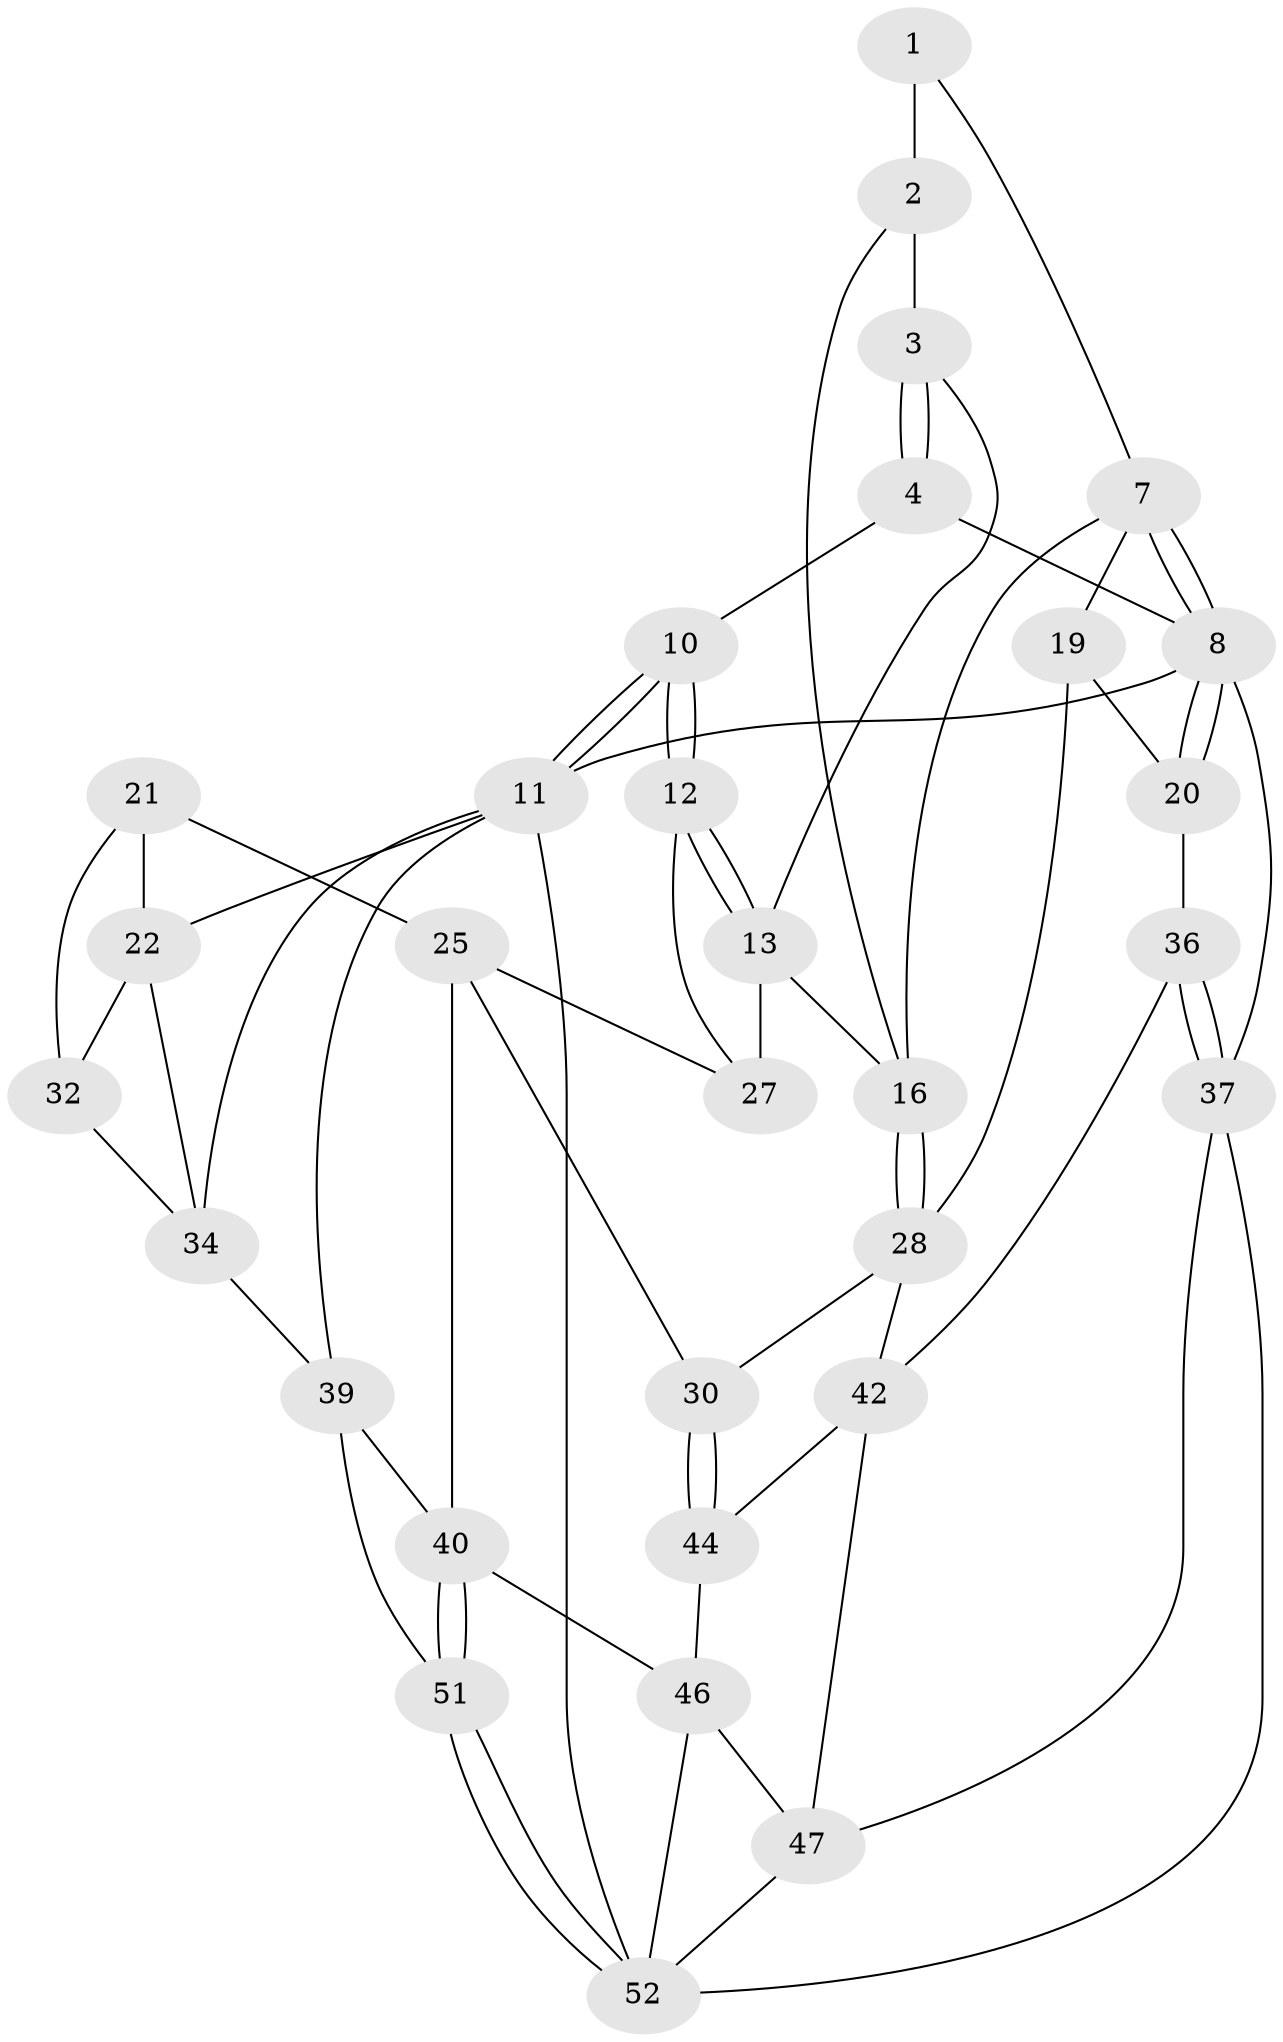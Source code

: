 // original degree distribution, {3: 0.07547169811320754, 4: 0.18867924528301888, 5: 0.5283018867924528, 6: 0.20754716981132076}
// Generated by graph-tools (version 1.1) at 2025/42/03/06/25 10:42:36]
// undirected, 31 vertices, 67 edges
graph export_dot {
graph [start="1"]
  node [color=gray90,style=filled];
  1 [pos="+0.16334717519029754+0",super="+6"];
  2 [pos="+0.2582381654979003+0.07475948915859099",super="+15"];
  3 [pos="+0.3061490647423757+0.02657969425925399"];
  4 [pos="+0.42642425943071616+0",super="+5"];
  7 [pos="+0.14400099240842382+0.11197906743067394",super="+18"];
  8 [pos="+0+0.035560552994681964",super="+9"];
  10 [pos="+0.4405413740723935+0"];
  11 [pos="+1+0",super="+33"];
  12 [pos="+0.5115696047403518+0.11169601172773261",super="+23"];
  13 [pos="+0.5105137076454374+0.11572661242129154",super="+14"];
  16 [pos="+0.33356893367396123+0.3007784397807469",super="+17"];
  19 [pos="+0.1088628867210228+0.2349488733833159"];
  20 [pos="+0+0.2076345682873262",super="+35"];
  21 [pos="+0.8064332482167988+0.0723788934214693",super="+24"];
  22 [pos="+1+0",super="+31"];
  25 [pos="+0.6730139006397629+0.39814747158972574",super="+26"];
  27 [pos="+0.5989437035210885+0.23396033934557306"];
  28 [pos="+0.32894353279369565+0.3517418210791055",super="+29"];
  30 [pos="+0.6175339239632314+0.40054597210441445"];
  32 [pos="+0.8746940177554882+0.3656639725026763"];
  34 [pos="+1+0.5151003521067817",super="+38"];
  36 [pos="+0+1",super="+43"];
  37 [pos="+0+1"];
  39 [pos="+0.851797460001251+0.7034953591100032",super="+49"];
  40 [pos="+0.8205155137295629+0.7041988959733229",super="+41"];
  42 [pos="+0.22132676116395017+0.4993298049649847",super="+45"];
  44 [pos="+0.4371739120287656+0.634275506771986"];
  46 [pos="+0.5979571709134236+0.693580298460781",super="+50"];
  47 [pos="+0.2798899515186542+0.8183389088780577",super="+48"];
  51 [pos="+0.673626301675143+1"];
  52 [pos="+0.663798581941044+1",super="+53"];
  1 -- 2 [weight=2];
  1 -- 7;
  2 -- 3;
  2 -- 16;
  3 -- 4;
  3 -- 4;
  3 -- 13;
  4 -- 10;
  4 -- 8;
  7 -- 8;
  7 -- 8;
  7 -- 16;
  7 -- 19;
  8 -- 20;
  8 -- 20;
  8 -- 11;
  8 -- 37;
  10 -- 11;
  10 -- 11;
  10 -- 12;
  10 -- 12;
  11 -- 22;
  11 -- 34;
  11 -- 39;
  11 -- 52;
  12 -- 13;
  12 -- 13;
  12 -- 27;
  13 -- 27;
  13 -- 16;
  16 -- 28;
  16 -- 28;
  19 -- 20;
  19 -- 28;
  20 -- 36 [weight=2];
  21 -- 22;
  21 -- 32;
  21 -- 25;
  22 -- 32;
  22 -- 34;
  25 -- 40;
  25 -- 27;
  25 -- 30;
  28 -- 30;
  28 -- 42;
  30 -- 44;
  30 -- 44;
  32 -- 34;
  34 -- 39;
  36 -- 37;
  36 -- 37;
  36 -- 42;
  37 -- 52;
  37 -- 47;
  39 -- 40;
  39 -- 51;
  40 -- 51;
  40 -- 51;
  40 -- 46;
  42 -- 44;
  42 -- 47;
  44 -- 46;
  46 -- 52;
  46 -- 47;
  47 -- 52;
  51 -- 52;
  51 -- 52;
}
